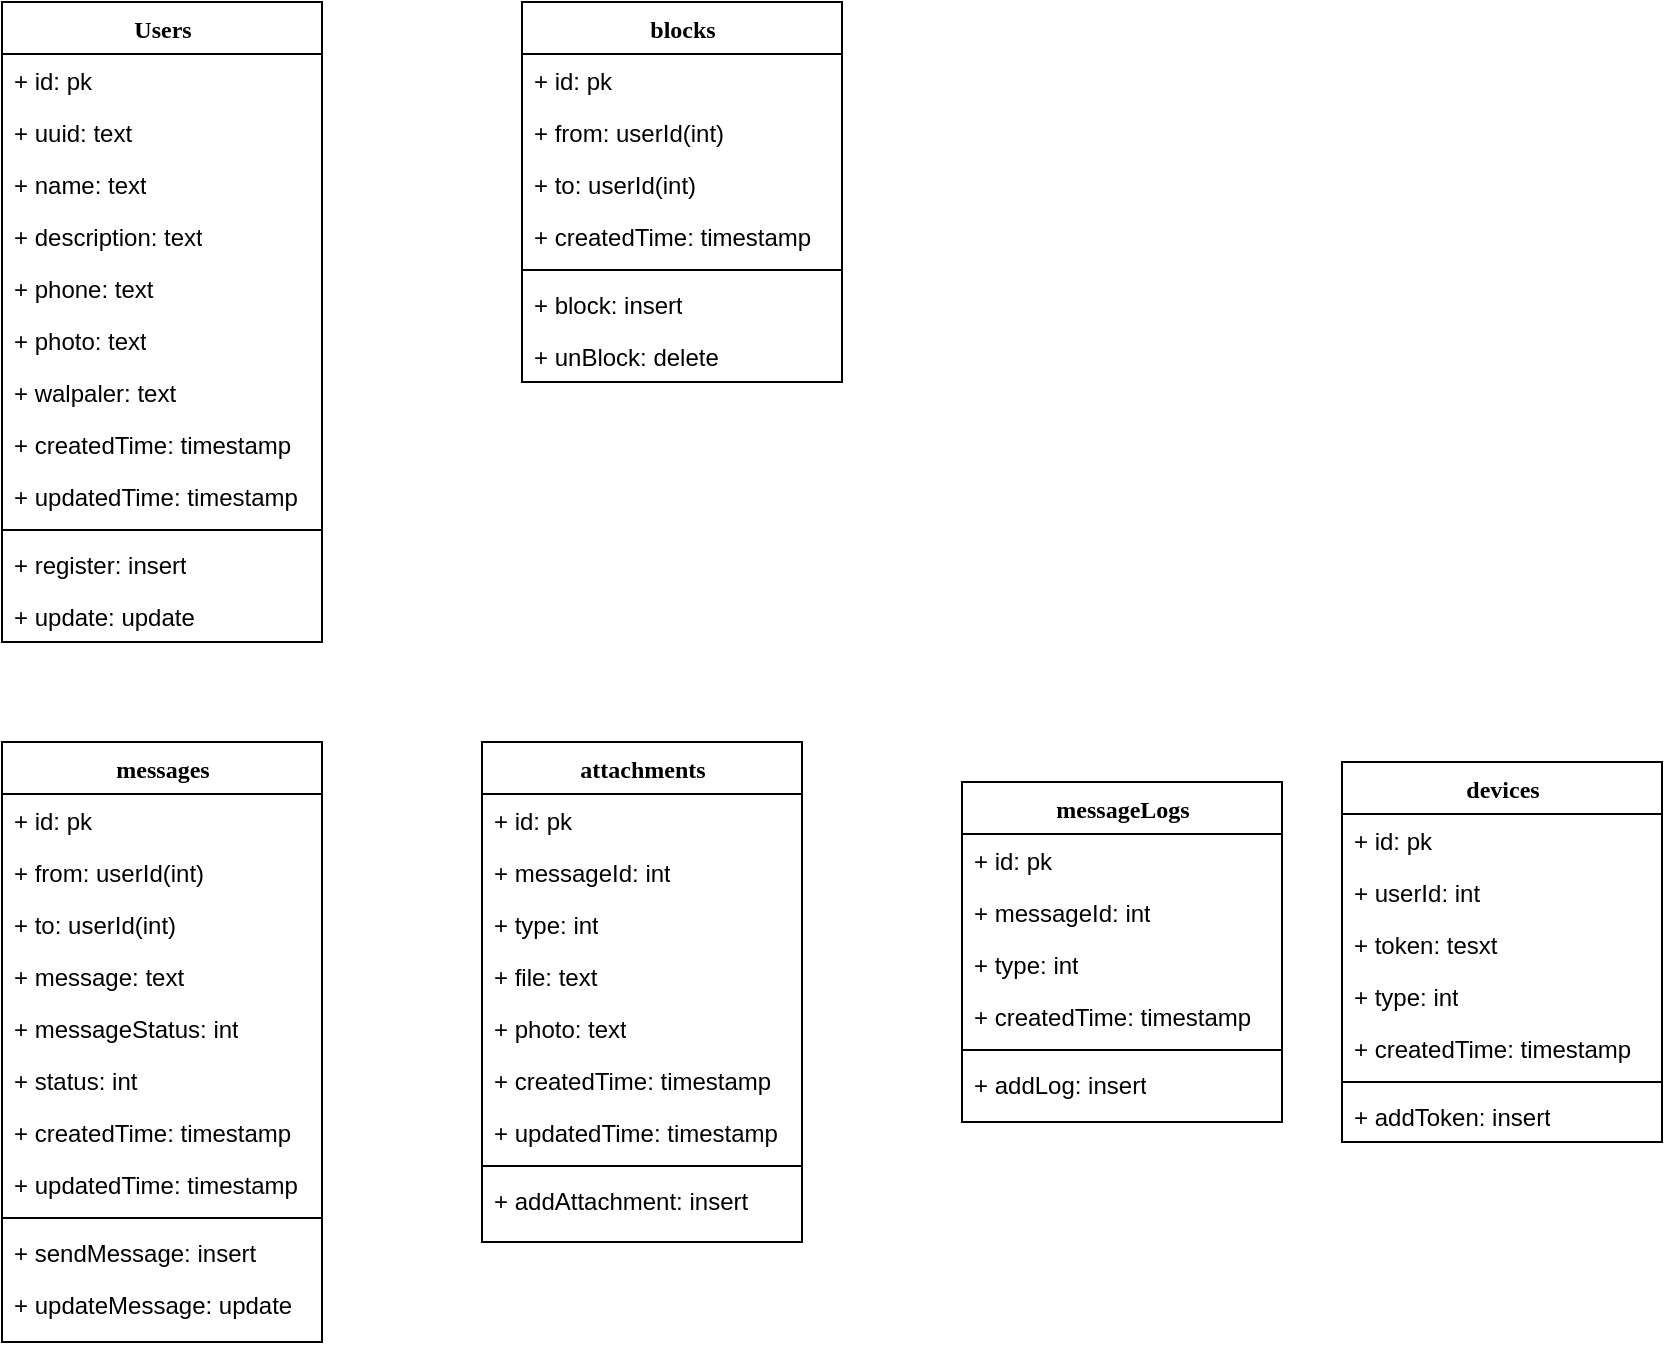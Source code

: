 <mxfile version="20.1.1" type="github">
  <diagram name="Page-1" id="9f46799a-70d6-7492-0946-bef42562c5a5">
    <mxGraphModel dx="1185" dy="581" grid="1" gridSize="10" guides="1" tooltips="1" connect="1" arrows="1" fold="1" page="1" pageScale="1" pageWidth="1100" pageHeight="850" background="none" math="0" shadow="0">
      <root>
        <mxCell id="0" />
        <mxCell id="1" parent="0" />
        <mxCell id="78961159f06e98e8-17" value="Users" style="swimlane;html=1;fontStyle=1;align=center;verticalAlign=top;childLayout=stackLayout;horizontal=1;startSize=26;horizontalStack=0;resizeParent=1;resizeLast=0;collapsible=1;marginBottom=0;swimlaneFillColor=#ffffff;rounded=0;shadow=0;comic=0;labelBackgroundColor=none;strokeWidth=1;fillColor=none;fontFamily=Verdana;fontSize=12" parent="1" vertex="1">
          <mxGeometry x="90" y="30" width="160" height="320" as="geometry" />
        </mxCell>
        <mxCell id="78961159f06e98e8-21" value="+ id: pk" style="text;html=1;strokeColor=none;fillColor=none;align=left;verticalAlign=top;spacingLeft=4;spacingRight=4;whiteSpace=wrap;overflow=hidden;rotatable=0;points=[[0,0.5],[1,0.5]];portConstraint=eastwest;" parent="78961159f06e98e8-17" vertex="1">
          <mxGeometry y="26" width="160" height="26" as="geometry" />
        </mxCell>
        <mxCell id="78961159f06e98e8-23" value="+ uuid: text" style="text;html=1;strokeColor=none;fillColor=none;align=left;verticalAlign=top;spacingLeft=4;spacingRight=4;whiteSpace=wrap;overflow=hidden;rotatable=0;points=[[0,0.5],[1,0.5]];portConstraint=eastwest;" parent="78961159f06e98e8-17" vertex="1">
          <mxGeometry y="52" width="160" height="26" as="geometry" />
        </mxCell>
        <mxCell id="78961159f06e98e8-25" value="+ name: text" style="text;html=1;strokeColor=none;fillColor=none;align=left;verticalAlign=top;spacingLeft=4;spacingRight=4;whiteSpace=wrap;overflow=hidden;rotatable=0;points=[[0,0.5],[1,0.5]];portConstraint=eastwest;" parent="78961159f06e98e8-17" vertex="1">
          <mxGeometry y="78" width="160" height="26" as="geometry" />
        </mxCell>
        <mxCell id="78961159f06e98e8-26" value="+ description: text" style="text;html=1;strokeColor=none;fillColor=none;align=left;verticalAlign=top;spacingLeft=4;spacingRight=4;whiteSpace=wrap;overflow=hidden;rotatable=0;points=[[0,0.5],[1,0.5]];portConstraint=eastwest;" parent="78961159f06e98e8-17" vertex="1">
          <mxGeometry y="104" width="160" height="26" as="geometry" />
        </mxCell>
        <mxCell id="78961159f06e98e8-24" value="+ phone: text" style="text;html=1;strokeColor=none;fillColor=none;align=left;verticalAlign=top;spacingLeft=4;spacingRight=4;whiteSpace=wrap;overflow=hidden;rotatable=0;points=[[0,0.5],[1,0.5]];portConstraint=eastwest;" parent="78961159f06e98e8-17" vertex="1">
          <mxGeometry y="130" width="160" height="26" as="geometry" />
        </mxCell>
        <mxCell id="UkQElBtz6f4SAQmrH-bA-6" value="+ photo: text" style="text;html=1;strokeColor=none;fillColor=none;align=left;verticalAlign=top;spacingLeft=4;spacingRight=4;whiteSpace=wrap;overflow=hidden;rotatable=0;points=[[0,0.5],[1,0.5]];portConstraint=eastwest;" vertex="1" parent="78961159f06e98e8-17">
          <mxGeometry y="156" width="160" height="26" as="geometry" />
        </mxCell>
        <mxCell id="UkQElBtz6f4SAQmrH-bA-7" value="+ walpaler: text" style="text;html=1;strokeColor=none;fillColor=none;align=left;verticalAlign=top;spacingLeft=4;spacingRight=4;whiteSpace=wrap;overflow=hidden;rotatable=0;points=[[0,0.5],[1,0.5]];portConstraint=eastwest;" vertex="1" parent="78961159f06e98e8-17">
          <mxGeometry y="182" width="160" height="26" as="geometry" />
        </mxCell>
        <mxCell id="UkQElBtz6f4SAQmrH-bA-10" value="+ createdTime: timestamp" style="text;html=1;strokeColor=none;fillColor=none;align=left;verticalAlign=top;spacingLeft=4;spacingRight=4;whiteSpace=wrap;overflow=hidden;rotatable=0;points=[[0,0.5],[1,0.5]];portConstraint=eastwest;" vertex="1" parent="78961159f06e98e8-17">
          <mxGeometry y="208" width="160" height="26" as="geometry" />
        </mxCell>
        <mxCell id="UkQElBtz6f4SAQmrH-bA-9" value="+ updatedTime: timestamp" style="text;html=1;strokeColor=none;fillColor=none;align=left;verticalAlign=top;spacingLeft=4;spacingRight=4;whiteSpace=wrap;overflow=hidden;rotatable=0;points=[[0,0.5],[1,0.5]];portConstraint=eastwest;" vertex="1" parent="78961159f06e98e8-17">
          <mxGeometry y="234" width="160" height="26" as="geometry" />
        </mxCell>
        <mxCell id="78961159f06e98e8-19" value="" style="line;html=1;strokeWidth=1;fillColor=none;align=left;verticalAlign=middle;spacingTop=-1;spacingLeft=3;spacingRight=3;rotatable=0;labelPosition=right;points=[];portConstraint=eastwest;" parent="78961159f06e98e8-17" vertex="1">
          <mxGeometry y="260" width="160" height="8" as="geometry" />
        </mxCell>
        <mxCell id="78961159f06e98e8-20" value="+ register: insert" style="text;html=1;strokeColor=none;fillColor=none;align=left;verticalAlign=top;spacingLeft=4;spacingRight=4;whiteSpace=wrap;overflow=hidden;rotatable=0;points=[[0,0.5],[1,0.5]];portConstraint=eastwest;" parent="78961159f06e98e8-17" vertex="1">
          <mxGeometry y="268" width="160" height="26" as="geometry" />
        </mxCell>
        <mxCell id="78961159f06e98e8-27" value="+ update: update" style="text;html=1;strokeColor=none;fillColor=none;align=left;verticalAlign=top;spacingLeft=4;spacingRight=4;whiteSpace=wrap;overflow=hidden;rotatable=0;points=[[0,0.5],[1,0.5]];portConstraint=eastwest;" parent="78961159f06e98e8-17" vertex="1">
          <mxGeometry y="294" width="160" height="26" as="geometry" />
        </mxCell>
        <mxCell id="UkQElBtz6f4SAQmrH-bA-13" value="messages" style="swimlane;html=1;fontStyle=1;align=center;verticalAlign=top;childLayout=stackLayout;horizontal=1;startSize=26;horizontalStack=0;resizeParent=1;resizeLast=0;collapsible=1;marginBottom=0;swimlaneFillColor=#ffffff;rounded=0;shadow=0;comic=0;labelBackgroundColor=none;strokeWidth=1;fillColor=none;fontFamily=Verdana;fontSize=12" vertex="1" parent="1">
          <mxGeometry x="90" y="400" width="160" height="300" as="geometry" />
        </mxCell>
        <mxCell id="UkQElBtz6f4SAQmrH-bA-14" value="+ id: pk" style="text;html=1;strokeColor=none;fillColor=none;align=left;verticalAlign=top;spacingLeft=4;spacingRight=4;whiteSpace=wrap;overflow=hidden;rotatable=0;points=[[0,0.5],[1,0.5]];portConstraint=eastwest;" vertex="1" parent="UkQElBtz6f4SAQmrH-bA-13">
          <mxGeometry y="26" width="160" height="26" as="geometry" />
        </mxCell>
        <mxCell id="UkQElBtz6f4SAQmrH-bA-15" value="+ from: userId(int)" style="text;html=1;strokeColor=none;fillColor=none;align=left;verticalAlign=top;spacingLeft=4;spacingRight=4;whiteSpace=wrap;overflow=hidden;rotatable=0;points=[[0,0.5],[1,0.5]];portConstraint=eastwest;" vertex="1" parent="UkQElBtz6f4SAQmrH-bA-13">
          <mxGeometry y="52" width="160" height="26" as="geometry" />
        </mxCell>
        <mxCell id="UkQElBtz6f4SAQmrH-bA-16" value="+ to: userId(int)" style="text;html=1;strokeColor=none;fillColor=none;align=left;verticalAlign=top;spacingLeft=4;spacingRight=4;whiteSpace=wrap;overflow=hidden;rotatable=0;points=[[0,0.5],[1,0.5]];portConstraint=eastwest;" vertex="1" parent="UkQElBtz6f4SAQmrH-bA-13">
          <mxGeometry y="78" width="160" height="26" as="geometry" />
        </mxCell>
        <mxCell id="UkQElBtz6f4SAQmrH-bA-17" value="+ message: text" style="text;html=1;strokeColor=none;fillColor=none;align=left;verticalAlign=top;spacingLeft=4;spacingRight=4;whiteSpace=wrap;overflow=hidden;rotatable=0;points=[[0,0.5],[1,0.5]];portConstraint=eastwest;" vertex="1" parent="UkQElBtz6f4SAQmrH-bA-13">
          <mxGeometry y="104" width="160" height="26" as="geometry" />
        </mxCell>
        <mxCell id="UkQElBtz6f4SAQmrH-bA-18" value="+ messageStatus: int" style="text;html=1;strokeColor=none;fillColor=none;align=left;verticalAlign=top;spacingLeft=4;spacingRight=4;whiteSpace=wrap;overflow=hidden;rotatable=0;points=[[0,0.5],[1,0.5]];portConstraint=eastwest;" vertex="1" parent="UkQElBtz6f4SAQmrH-bA-13">
          <mxGeometry y="130" width="160" height="26" as="geometry" />
        </mxCell>
        <mxCell id="UkQElBtz6f4SAQmrH-bA-19" value="+ status: int" style="text;html=1;strokeColor=none;fillColor=none;align=left;verticalAlign=top;spacingLeft=4;spacingRight=4;whiteSpace=wrap;overflow=hidden;rotatable=0;points=[[0,0.5],[1,0.5]];portConstraint=eastwest;" vertex="1" parent="UkQElBtz6f4SAQmrH-bA-13">
          <mxGeometry y="156" width="160" height="26" as="geometry" />
        </mxCell>
        <mxCell id="UkQElBtz6f4SAQmrH-bA-21" value="+ createdTime: timestamp" style="text;html=1;strokeColor=none;fillColor=none;align=left;verticalAlign=top;spacingLeft=4;spacingRight=4;whiteSpace=wrap;overflow=hidden;rotatable=0;points=[[0,0.5],[1,0.5]];portConstraint=eastwest;" vertex="1" parent="UkQElBtz6f4SAQmrH-bA-13">
          <mxGeometry y="182" width="160" height="26" as="geometry" />
        </mxCell>
        <mxCell id="UkQElBtz6f4SAQmrH-bA-22" value="+ updatedTime: timestamp" style="text;html=1;strokeColor=none;fillColor=none;align=left;verticalAlign=top;spacingLeft=4;spacingRight=4;whiteSpace=wrap;overflow=hidden;rotatable=0;points=[[0,0.5],[1,0.5]];portConstraint=eastwest;" vertex="1" parent="UkQElBtz6f4SAQmrH-bA-13">
          <mxGeometry y="208" width="160" height="26" as="geometry" />
        </mxCell>
        <mxCell id="UkQElBtz6f4SAQmrH-bA-23" value="" style="line;html=1;strokeWidth=1;fillColor=none;align=left;verticalAlign=middle;spacingTop=-1;spacingLeft=3;spacingRight=3;rotatable=0;labelPosition=right;points=[];portConstraint=eastwest;" vertex="1" parent="UkQElBtz6f4SAQmrH-bA-13">
          <mxGeometry y="234" width="160" height="8" as="geometry" />
        </mxCell>
        <mxCell id="UkQElBtz6f4SAQmrH-bA-24" value="+ sendMessage: insert" style="text;html=1;strokeColor=none;fillColor=none;align=left;verticalAlign=top;spacingLeft=4;spacingRight=4;whiteSpace=wrap;overflow=hidden;rotatable=0;points=[[0,0.5],[1,0.5]];portConstraint=eastwest;" vertex="1" parent="UkQElBtz6f4SAQmrH-bA-13">
          <mxGeometry y="242" width="160" height="26" as="geometry" />
        </mxCell>
        <mxCell id="UkQElBtz6f4SAQmrH-bA-25" value="+ updateMessage: update" style="text;html=1;strokeColor=none;fillColor=none;align=left;verticalAlign=top;spacingLeft=4;spacingRight=4;whiteSpace=wrap;overflow=hidden;rotatable=0;points=[[0,0.5],[1,0.5]];portConstraint=eastwest;" vertex="1" parent="UkQElBtz6f4SAQmrH-bA-13">
          <mxGeometry y="268" width="160" height="26" as="geometry" />
        </mxCell>
        <mxCell id="UkQElBtz6f4SAQmrH-bA-29" value="attachments" style="swimlane;html=1;fontStyle=1;align=center;verticalAlign=top;childLayout=stackLayout;horizontal=1;startSize=26;horizontalStack=0;resizeParent=1;resizeLast=0;collapsible=1;marginBottom=0;swimlaneFillColor=#ffffff;rounded=0;shadow=0;comic=0;labelBackgroundColor=none;strokeWidth=1;fillColor=none;fontFamily=Verdana;fontSize=12" vertex="1" parent="1">
          <mxGeometry x="330" y="400" width="160" height="250" as="geometry" />
        </mxCell>
        <mxCell id="UkQElBtz6f4SAQmrH-bA-30" value="+ id: pk" style="text;html=1;strokeColor=none;fillColor=none;align=left;verticalAlign=top;spacingLeft=4;spacingRight=4;whiteSpace=wrap;overflow=hidden;rotatable=0;points=[[0,0.5],[1,0.5]];portConstraint=eastwest;" vertex="1" parent="UkQElBtz6f4SAQmrH-bA-29">
          <mxGeometry y="26" width="160" height="26" as="geometry" />
        </mxCell>
        <mxCell id="UkQElBtz6f4SAQmrH-bA-31" value="+ messageId: int" style="text;html=1;strokeColor=none;fillColor=none;align=left;verticalAlign=top;spacingLeft=4;spacingRight=4;whiteSpace=wrap;overflow=hidden;rotatable=0;points=[[0,0.5],[1,0.5]];portConstraint=eastwest;" vertex="1" parent="UkQElBtz6f4SAQmrH-bA-29">
          <mxGeometry y="52" width="160" height="26" as="geometry" />
        </mxCell>
        <mxCell id="UkQElBtz6f4SAQmrH-bA-32" value="+ type: int" style="text;html=1;strokeColor=none;fillColor=none;align=left;verticalAlign=top;spacingLeft=4;spacingRight=4;whiteSpace=wrap;overflow=hidden;rotatable=0;points=[[0,0.5],[1,0.5]];portConstraint=eastwest;" vertex="1" parent="UkQElBtz6f4SAQmrH-bA-29">
          <mxGeometry y="78" width="160" height="26" as="geometry" />
        </mxCell>
        <mxCell id="UkQElBtz6f4SAQmrH-bA-33" value="+ file: text" style="text;html=1;strokeColor=none;fillColor=none;align=left;verticalAlign=top;spacingLeft=4;spacingRight=4;whiteSpace=wrap;overflow=hidden;rotatable=0;points=[[0,0.5],[1,0.5]];portConstraint=eastwest;" vertex="1" parent="UkQElBtz6f4SAQmrH-bA-29">
          <mxGeometry y="104" width="160" height="26" as="geometry" />
        </mxCell>
        <mxCell id="UkQElBtz6f4SAQmrH-bA-35" value="+ photo: text" style="text;html=1;strokeColor=none;fillColor=none;align=left;verticalAlign=top;spacingLeft=4;spacingRight=4;whiteSpace=wrap;overflow=hidden;rotatable=0;points=[[0,0.5],[1,0.5]];portConstraint=eastwest;" vertex="1" parent="UkQElBtz6f4SAQmrH-bA-29">
          <mxGeometry y="130" width="160" height="26" as="geometry" />
        </mxCell>
        <mxCell id="UkQElBtz6f4SAQmrH-bA-37" value="+ createdTime: timestamp" style="text;html=1;strokeColor=none;fillColor=none;align=left;verticalAlign=top;spacingLeft=4;spacingRight=4;whiteSpace=wrap;overflow=hidden;rotatable=0;points=[[0,0.5],[1,0.5]];portConstraint=eastwest;" vertex="1" parent="UkQElBtz6f4SAQmrH-bA-29">
          <mxGeometry y="156" width="160" height="26" as="geometry" />
        </mxCell>
        <mxCell id="UkQElBtz6f4SAQmrH-bA-38" value="+ updatedTime: timestamp" style="text;html=1;strokeColor=none;fillColor=none;align=left;verticalAlign=top;spacingLeft=4;spacingRight=4;whiteSpace=wrap;overflow=hidden;rotatable=0;points=[[0,0.5],[1,0.5]];portConstraint=eastwest;" vertex="1" parent="UkQElBtz6f4SAQmrH-bA-29">
          <mxGeometry y="182" width="160" height="26" as="geometry" />
        </mxCell>
        <mxCell id="UkQElBtz6f4SAQmrH-bA-39" value="" style="line;html=1;strokeWidth=1;fillColor=none;align=left;verticalAlign=middle;spacingTop=-1;spacingLeft=3;spacingRight=3;rotatable=0;labelPosition=right;points=[];portConstraint=eastwest;" vertex="1" parent="UkQElBtz6f4SAQmrH-bA-29">
          <mxGeometry y="208" width="160" height="8" as="geometry" />
        </mxCell>
        <mxCell id="UkQElBtz6f4SAQmrH-bA-67" value="+ addAttachment: insert" style="text;html=1;strokeColor=none;fillColor=none;align=left;verticalAlign=top;spacingLeft=4;spacingRight=4;whiteSpace=wrap;overflow=hidden;rotatable=0;points=[[0,0.5],[1,0.5]];portConstraint=eastwest;" vertex="1" parent="UkQElBtz6f4SAQmrH-bA-29">
          <mxGeometry y="216" width="160" height="26" as="geometry" />
        </mxCell>
        <mxCell id="UkQElBtz6f4SAQmrH-bA-53" value="blocks" style="swimlane;html=1;fontStyle=1;align=center;verticalAlign=top;childLayout=stackLayout;horizontal=1;startSize=26;horizontalStack=0;resizeParent=1;resizeLast=0;collapsible=1;marginBottom=0;swimlaneFillColor=#ffffff;rounded=0;shadow=0;comic=0;labelBackgroundColor=none;strokeWidth=1;fillColor=none;fontFamily=Verdana;fontSize=12" vertex="1" parent="1">
          <mxGeometry x="350" y="30" width="160" height="190" as="geometry" />
        </mxCell>
        <mxCell id="UkQElBtz6f4SAQmrH-bA-54" value="+ id: pk" style="text;html=1;strokeColor=none;fillColor=none;align=left;verticalAlign=top;spacingLeft=4;spacingRight=4;whiteSpace=wrap;overflow=hidden;rotatable=0;points=[[0,0.5],[1,0.5]];portConstraint=eastwest;" vertex="1" parent="UkQElBtz6f4SAQmrH-bA-53">
          <mxGeometry y="26" width="160" height="26" as="geometry" />
        </mxCell>
        <mxCell id="UkQElBtz6f4SAQmrH-bA-55" value="+ from: userId(int)" style="text;html=1;strokeColor=none;fillColor=none;align=left;verticalAlign=top;spacingLeft=4;spacingRight=4;whiteSpace=wrap;overflow=hidden;rotatable=0;points=[[0,0.5],[1,0.5]];portConstraint=eastwest;" vertex="1" parent="UkQElBtz6f4SAQmrH-bA-53">
          <mxGeometry y="52" width="160" height="26" as="geometry" />
        </mxCell>
        <mxCell id="UkQElBtz6f4SAQmrH-bA-56" value="+ to: userId(int)" style="text;html=1;strokeColor=none;fillColor=none;align=left;verticalAlign=top;spacingLeft=4;spacingRight=4;whiteSpace=wrap;overflow=hidden;rotatable=0;points=[[0,0.5],[1,0.5]];portConstraint=eastwest;" vertex="1" parent="UkQElBtz6f4SAQmrH-bA-53">
          <mxGeometry y="78" width="160" height="26" as="geometry" />
        </mxCell>
        <mxCell id="UkQElBtz6f4SAQmrH-bA-60" value="+ createdTime: timestamp" style="text;html=1;strokeColor=none;fillColor=none;align=left;verticalAlign=top;spacingLeft=4;spacingRight=4;whiteSpace=wrap;overflow=hidden;rotatable=0;points=[[0,0.5],[1,0.5]];portConstraint=eastwest;" vertex="1" parent="UkQElBtz6f4SAQmrH-bA-53">
          <mxGeometry y="104" width="160" height="26" as="geometry" />
        </mxCell>
        <mxCell id="UkQElBtz6f4SAQmrH-bA-62" value="" style="line;html=1;strokeWidth=1;fillColor=none;align=left;verticalAlign=middle;spacingTop=-1;spacingLeft=3;spacingRight=3;rotatable=0;labelPosition=right;points=[];portConstraint=eastwest;" vertex="1" parent="UkQElBtz6f4SAQmrH-bA-53">
          <mxGeometry y="130" width="160" height="8" as="geometry" />
        </mxCell>
        <mxCell id="UkQElBtz6f4SAQmrH-bA-63" value="+ block: insert" style="text;html=1;strokeColor=none;fillColor=none;align=left;verticalAlign=top;spacingLeft=4;spacingRight=4;whiteSpace=wrap;overflow=hidden;rotatable=0;points=[[0,0.5],[1,0.5]];portConstraint=eastwest;" vertex="1" parent="UkQElBtz6f4SAQmrH-bA-53">
          <mxGeometry y="138" width="160" height="26" as="geometry" />
        </mxCell>
        <mxCell id="UkQElBtz6f4SAQmrH-bA-64" value="+ unBlock: delete" style="text;html=1;strokeColor=none;fillColor=none;align=left;verticalAlign=top;spacingLeft=4;spacingRight=4;whiteSpace=wrap;overflow=hidden;rotatable=0;points=[[0,0.5],[1,0.5]];portConstraint=eastwest;" vertex="1" parent="UkQElBtz6f4SAQmrH-bA-53">
          <mxGeometry y="164" width="160" height="26" as="geometry" />
        </mxCell>
        <mxCell id="UkQElBtz6f4SAQmrH-bA-69" value="messageLogs" style="swimlane;html=1;fontStyle=1;align=center;verticalAlign=top;childLayout=stackLayout;horizontal=1;startSize=26;horizontalStack=0;resizeParent=1;resizeLast=0;collapsible=1;marginBottom=0;swimlaneFillColor=#ffffff;rounded=0;shadow=0;comic=0;labelBackgroundColor=none;strokeWidth=1;fillColor=none;fontFamily=Verdana;fontSize=12" vertex="1" parent="1">
          <mxGeometry x="570" y="420" width="160" height="170" as="geometry" />
        </mxCell>
        <mxCell id="UkQElBtz6f4SAQmrH-bA-70" value="+ id: pk" style="text;html=1;strokeColor=none;fillColor=none;align=left;verticalAlign=top;spacingLeft=4;spacingRight=4;whiteSpace=wrap;overflow=hidden;rotatable=0;points=[[0,0.5],[1,0.5]];portConstraint=eastwest;" vertex="1" parent="UkQElBtz6f4SAQmrH-bA-69">
          <mxGeometry y="26" width="160" height="26" as="geometry" />
        </mxCell>
        <mxCell id="UkQElBtz6f4SAQmrH-bA-77" value="+ messageId: int" style="text;html=1;strokeColor=none;fillColor=none;align=left;verticalAlign=top;spacingLeft=4;spacingRight=4;whiteSpace=wrap;overflow=hidden;rotatable=0;points=[[0,0.5],[1,0.5]];portConstraint=eastwest;" vertex="1" parent="UkQElBtz6f4SAQmrH-bA-69">
          <mxGeometry y="52" width="160" height="26" as="geometry" />
        </mxCell>
        <mxCell id="UkQElBtz6f4SAQmrH-bA-78" value="+ type: int" style="text;html=1;strokeColor=none;fillColor=none;align=left;verticalAlign=top;spacingLeft=4;spacingRight=4;whiteSpace=wrap;overflow=hidden;rotatable=0;points=[[0,0.5],[1,0.5]];portConstraint=eastwest;" vertex="1" parent="UkQElBtz6f4SAQmrH-bA-69">
          <mxGeometry y="78" width="160" height="26" as="geometry" />
        </mxCell>
        <mxCell id="UkQElBtz6f4SAQmrH-bA-73" value="+ createdTime: timestamp" style="text;html=1;strokeColor=none;fillColor=none;align=left;verticalAlign=top;spacingLeft=4;spacingRight=4;whiteSpace=wrap;overflow=hidden;rotatable=0;points=[[0,0.5],[1,0.5]];portConstraint=eastwest;" vertex="1" parent="UkQElBtz6f4SAQmrH-bA-69">
          <mxGeometry y="104" width="160" height="26" as="geometry" />
        </mxCell>
        <mxCell id="UkQElBtz6f4SAQmrH-bA-74" value="" style="line;html=1;strokeWidth=1;fillColor=none;align=left;verticalAlign=middle;spacingTop=-1;spacingLeft=3;spacingRight=3;rotatable=0;labelPosition=right;points=[];portConstraint=eastwest;" vertex="1" parent="UkQElBtz6f4SAQmrH-bA-69">
          <mxGeometry y="130" width="160" height="8" as="geometry" />
        </mxCell>
        <mxCell id="UkQElBtz6f4SAQmrH-bA-75" value="+ addLog: insert" style="text;html=1;strokeColor=none;fillColor=none;align=left;verticalAlign=top;spacingLeft=4;spacingRight=4;whiteSpace=wrap;overflow=hidden;rotatable=0;points=[[0,0.5],[1,0.5]];portConstraint=eastwest;" vertex="1" parent="UkQElBtz6f4SAQmrH-bA-69">
          <mxGeometry y="138" width="160" height="26" as="geometry" />
        </mxCell>
        <mxCell id="UkQElBtz6f4SAQmrH-bA-79" value="devices" style="swimlane;html=1;fontStyle=1;align=center;verticalAlign=top;childLayout=stackLayout;horizontal=1;startSize=26;horizontalStack=0;resizeParent=1;resizeLast=0;collapsible=1;marginBottom=0;swimlaneFillColor=#ffffff;rounded=0;shadow=0;comic=0;labelBackgroundColor=none;strokeWidth=1;fillColor=none;fontFamily=Verdana;fontSize=12" vertex="1" parent="1">
          <mxGeometry x="760" y="410" width="160" height="190" as="geometry" />
        </mxCell>
        <mxCell id="UkQElBtz6f4SAQmrH-bA-80" value="+ id: pk" style="text;html=1;strokeColor=none;fillColor=none;align=left;verticalAlign=top;spacingLeft=4;spacingRight=4;whiteSpace=wrap;overflow=hidden;rotatable=0;points=[[0,0.5],[1,0.5]];portConstraint=eastwest;" vertex="1" parent="UkQElBtz6f4SAQmrH-bA-79">
          <mxGeometry y="26" width="160" height="26" as="geometry" />
        </mxCell>
        <mxCell id="UkQElBtz6f4SAQmrH-bA-81" value="+ userId: int" style="text;html=1;strokeColor=none;fillColor=none;align=left;verticalAlign=top;spacingLeft=4;spacingRight=4;whiteSpace=wrap;overflow=hidden;rotatable=0;points=[[0,0.5],[1,0.5]];portConstraint=eastwest;" vertex="1" parent="UkQElBtz6f4SAQmrH-bA-79">
          <mxGeometry y="52" width="160" height="26" as="geometry" />
        </mxCell>
        <mxCell id="UkQElBtz6f4SAQmrH-bA-86" value="+ token: tesxt" style="text;html=1;strokeColor=none;fillColor=none;align=left;verticalAlign=top;spacingLeft=4;spacingRight=4;whiteSpace=wrap;overflow=hidden;rotatable=0;points=[[0,0.5],[1,0.5]];portConstraint=eastwest;" vertex="1" parent="UkQElBtz6f4SAQmrH-bA-79">
          <mxGeometry y="78" width="160" height="26" as="geometry" />
        </mxCell>
        <mxCell id="UkQElBtz6f4SAQmrH-bA-82" value="+ type: int" style="text;html=1;strokeColor=none;fillColor=none;align=left;verticalAlign=top;spacingLeft=4;spacingRight=4;whiteSpace=wrap;overflow=hidden;rotatable=0;points=[[0,0.5],[1,0.5]];portConstraint=eastwest;" vertex="1" parent="UkQElBtz6f4SAQmrH-bA-79">
          <mxGeometry y="104" width="160" height="26" as="geometry" />
        </mxCell>
        <mxCell id="UkQElBtz6f4SAQmrH-bA-83" value="+ createdTime: timestamp" style="text;html=1;strokeColor=none;fillColor=none;align=left;verticalAlign=top;spacingLeft=4;spacingRight=4;whiteSpace=wrap;overflow=hidden;rotatable=0;points=[[0,0.5],[1,0.5]];portConstraint=eastwest;" vertex="1" parent="UkQElBtz6f4SAQmrH-bA-79">
          <mxGeometry y="130" width="160" height="26" as="geometry" />
        </mxCell>
        <mxCell id="UkQElBtz6f4SAQmrH-bA-84" value="" style="line;html=1;strokeWidth=1;fillColor=none;align=left;verticalAlign=middle;spacingTop=-1;spacingLeft=3;spacingRight=3;rotatable=0;labelPosition=right;points=[];portConstraint=eastwest;" vertex="1" parent="UkQElBtz6f4SAQmrH-bA-79">
          <mxGeometry y="156" width="160" height="8" as="geometry" />
        </mxCell>
        <mxCell id="UkQElBtz6f4SAQmrH-bA-85" value="+ addToken: insert" style="text;html=1;strokeColor=none;fillColor=none;align=left;verticalAlign=top;spacingLeft=4;spacingRight=4;whiteSpace=wrap;overflow=hidden;rotatable=0;points=[[0,0.5],[1,0.5]];portConstraint=eastwest;" vertex="1" parent="UkQElBtz6f4SAQmrH-bA-79">
          <mxGeometry y="164" width="160" height="26" as="geometry" />
        </mxCell>
      </root>
    </mxGraphModel>
  </diagram>
</mxfile>
